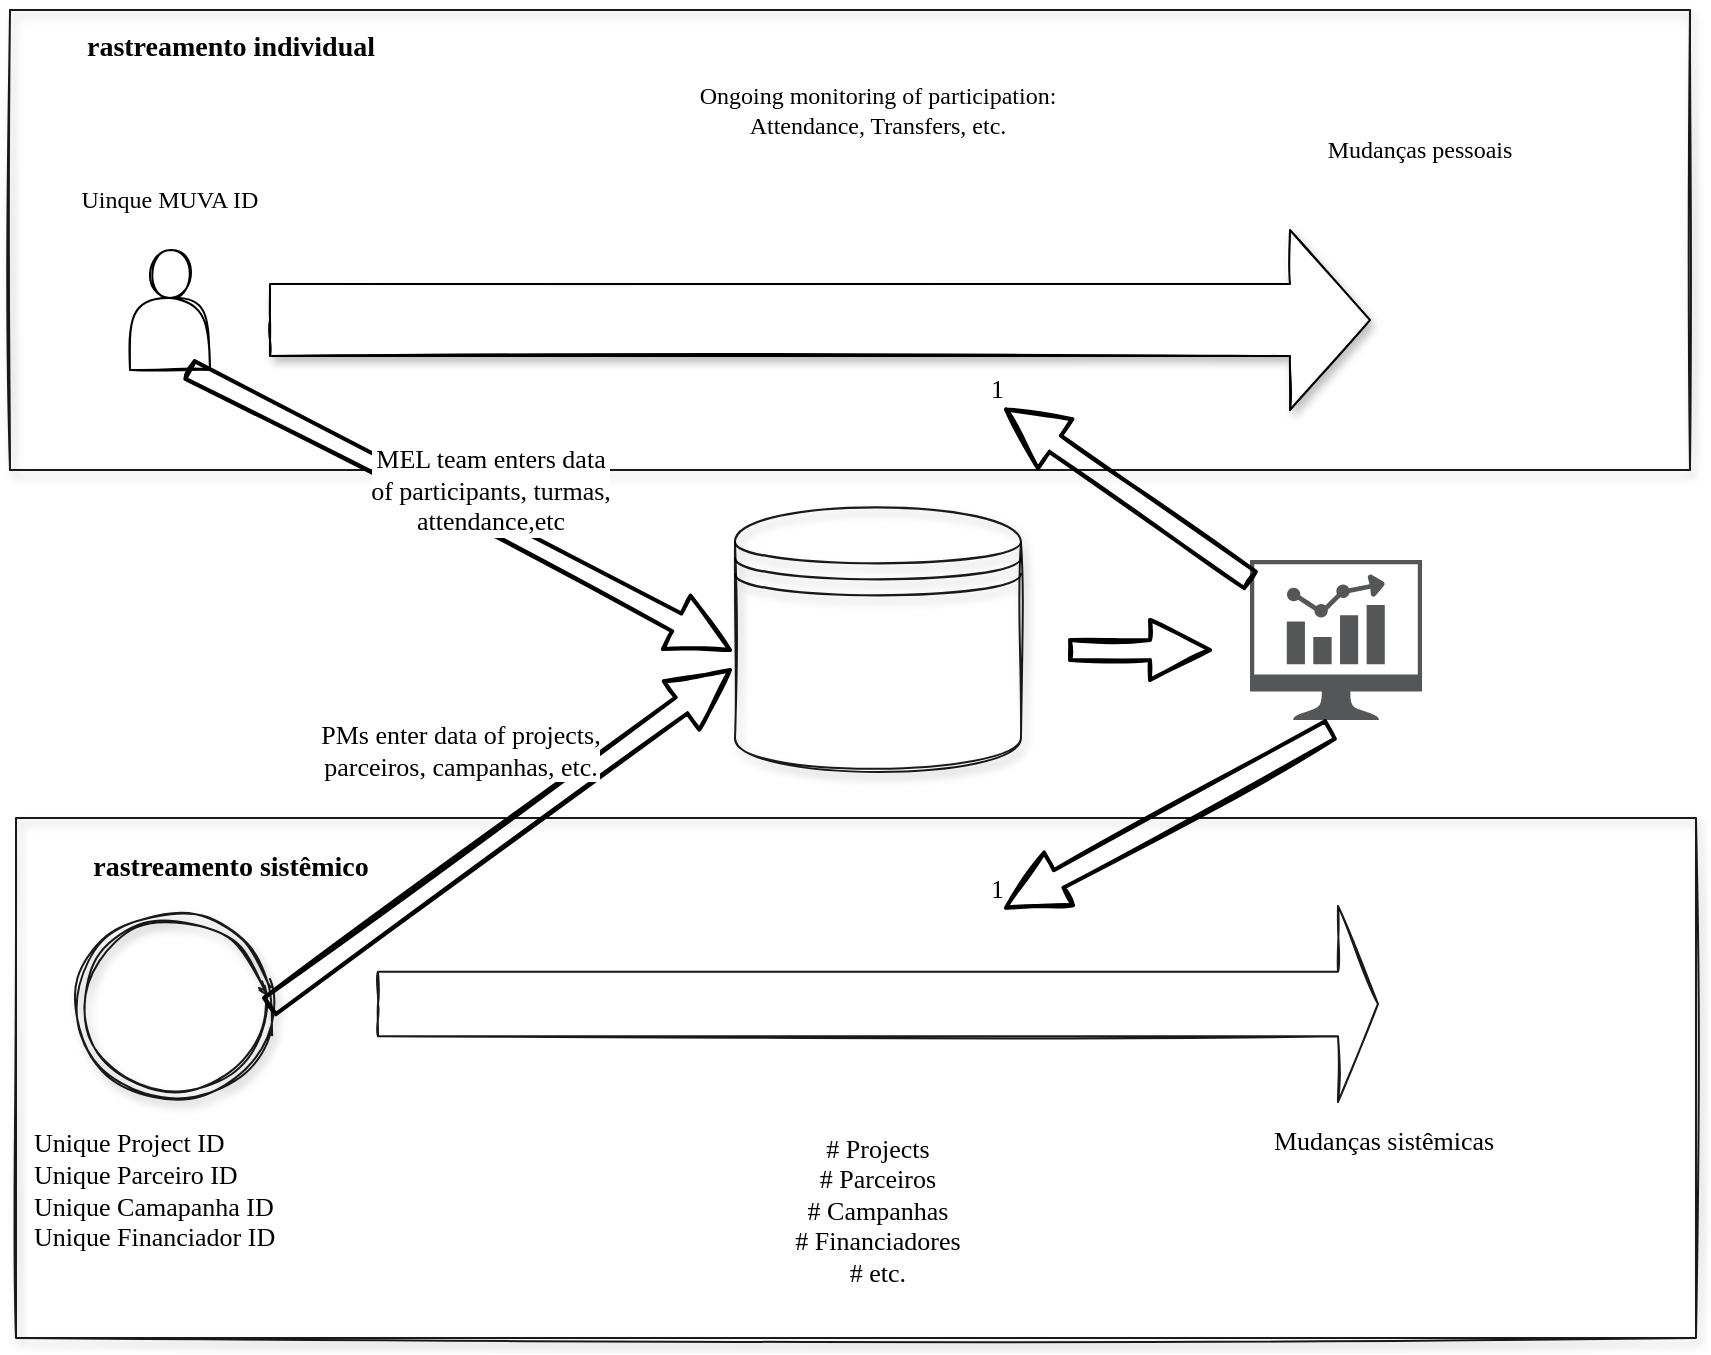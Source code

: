 <mxfile version="16.6.8" type="github">
  <diagram id="b8XWMj94MEjg0ryoiZQe" name="Page-1">
    <mxGraphModel dx="1038" dy="579" grid="1" gridSize="10" guides="1" tooltips="1" connect="1" arrows="1" fold="1" page="1" pageScale="1" pageWidth="1169" pageHeight="827" math="0" shadow="0">
      <root>
        <mxCell id="0" />
        <mxCell id="1" parent="0" />
        <mxCell id="0sP06umZVa7mvwQIkK_N-18" value="" style="shape=datastore;whiteSpace=wrap;html=1;shadow=1;sketch=1;fontFamily=Lucida Console;strokeWidth=1;fillColor=none;gradientColor=none;opacity=90;" vertex="1" parent="1">
          <mxGeometry x="382.5" y="260" width="143" height="130" as="geometry" />
        </mxCell>
        <mxCell id="0sP06umZVa7mvwQIkK_N-41" value="" style="group" vertex="1" connectable="0" parent="1">
          <mxGeometry x="23" y="414" width="840" height="260" as="geometry" />
        </mxCell>
        <mxCell id="0sP06umZVa7mvwQIkK_N-40" value="" style="html=1;dashed=0;whitespace=wrap;shadow=1;sketch=1;fontFamily=Lucida Console;strokeWidth=1;fillColor=none;gradientColor=none;opacity=90;" vertex="1" parent="0sP06umZVa7mvwQIkK_N-41">
          <mxGeometry width="840" height="260" as="geometry" />
        </mxCell>
        <mxCell id="0sP06umZVa7mvwQIkK_N-39" value="" style="shape=image;html=1;verticalAlign=top;verticalLabelPosition=bottom;labelBackgroundColor=#ffffff;imageAspect=0;aspect=fixed;image=https://cdn3.iconfinder.com/data/icons/arrows-set-12/512/reset-128.png;sketch=1;strokeWidth=1;dashed=1;imageBackground=none;" vertex="1" parent="0sP06umZVa7mvwQIkK_N-41">
          <mxGeometry x="367" y="16" width="128" height="128" as="geometry" />
        </mxCell>
        <mxCell id="0sP06umZVa7mvwQIkK_N-32" value="" style="ellipse;shape=doubleEllipse;html=1;dashed=0;whitespace=wrap;aspect=fixed;shadow=1;sketch=1;fontFamily=Lucida Console;fontSize=14;strokeWidth=1;fillColor=none;gradientColor=none;opacity=90;direction=south;" vertex="1" parent="0sP06umZVa7mvwQIkK_N-41">
          <mxGeometry x="31" y="46" width="96" height="96" as="geometry" />
        </mxCell>
        <mxCell id="0sP06umZVa7mvwQIkK_N-33" value="" style="html=1;shadow=0;dashed=0;align=center;verticalAlign=middle;shape=mxgraph.arrows2.arrow;dy=0.67;dx=20;notch=0;sketch=1;fontFamily=Lucida Console;fontSize=14;strokeWidth=1;fillColor=none;gradientColor=none;opacity=90;" vertex="1" parent="0sP06umZVa7mvwQIkK_N-41">
          <mxGeometry x="181" y="44" width="500" height="98" as="geometry" />
        </mxCell>
        <mxCell id="0sP06umZVa7mvwQIkK_N-35" value="Unique Project ID&lt;br&gt;Unique Parceiro ID&lt;br&gt;Unique Camapanha ID&lt;br&gt;Unique Financiador ID" style="text;html=1;strokeColor=none;fillColor=none;align=left;verticalAlign=middle;whiteSpace=wrap;rounded=0;shadow=1;sketch=1;fontFamily=Lucida Console;fontSize=13;opacity=90;" vertex="1" parent="0sP06umZVa7mvwQIkK_N-41">
          <mxGeometry x="7" y="171" width="170" height="30" as="geometry" />
        </mxCell>
        <mxCell id="0sP06umZVa7mvwQIkK_N-34" value="&lt;font style=&quot;font-size: 14px ; background-color: rgb(255 , 255 , 255)&quot;&gt;rastreamento sistêmico&lt;/font&gt;" style="text;strokeColor=none;fillColor=none;html=1;fontSize=24;fontStyle=1;verticalAlign=middle;align=center;shadow=1;sketch=1;fontFamily=Lucida Console;opacity=90;" vertex="1" parent="0sP06umZVa7mvwQIkK_N-41">
          <mxGeometry x="7" y="6" width="200" height="30" as="geometry" />
        </mxCell>
        <mxCell id="0sP06umZVa7mvwQIkK_N-37" value="# Projects&lt;br&gt;# Parceiros&lt;br&gt;# Campanhas&lt;br&gt;# Financiadores&lt;br&gt;# etc." style="text;html=1;strokeColor=none;fillColor=none;align=center;verticalAlign=middle;whiteSpace=wrap;rounded=0;shadow=1;sketch=1;fontFamily=Lucida Console;fontSize=13;opacity=90;" vertex="1" parent="0sP06umZVa7mvwQIkK_N-41">
          <mxGeometry x="346" y="146" width="170" height="100" as="geometry" />
        </mxCell>
        <mxCell id="0sP06umZVa7mvwQIkK_N-38" value="Mudanças sistêmicas" style="text;html=1;strokeColor=none;fillColor=none;align=left;verticalAlign=middle;whiteSpace=wrap;rounded=0;shadow=1;sketch=1;fontFamily=Lucida Console;fontSize=13;opacity=90;" vertex="1" parent="0sP06umZVa7mvwQIkK_N-41">
          <mxGeometry x="627" y="151" width="181" height="20" as="geometry" />
        </mxCell>
        <mxCell id="0sP06umZVa7mvwQIkK_N-42" value="" style="group" vertex="1" connectable="0" parent="1">
          <mxGeometry x="20" y="10" width="840" height="230" as="geometry" />
        </mxCell>
        <mxCell id="0sP06umZVa7mvwQIkK_N-19" value="" style="html=1;dashed=0;whitespace=wrap;shadow=1;sketch=1;fontFamily=Lucida Console;strokeWidth=1;fillColor=none;gradientColor=none;opacity=90;" vertex="1" parent="0sP06umZVa7mvwQIkK_N-42">
          <mxGeometry width="840" height="230" as="geometry" />
        </mxCell>
        <mxCell id="0sP06umZVa7mvwQIkK_N-2" value="" style="shape=actor;whiteSpace=wrap;html=1;sketch=1;" vertex="1" parent="0sP06umZVa7mvwQIkK_N-42">
          <mxGeometry x="60" y="120" width="40" height="60" as="geometry" />
        </mxCell>
        <mxCell id="0sP06umZVa7mvwQIkK_N-6" value="" style="html=1;shadow=1;dashed=0;align=center;verticalAlign=middle;shape=mxgraph.arrows2.arrow;dy=0.6;dx=40;notch=0;sketch=1;" vertex="1" parent="0sP06umZVa7mvwQIkK_N-42">
          <mxGeometry x="130" y="110" width="550" height="90" as="geometry" />
        </mxCell>
        <mxCell id="0sP06umZVa7mvwQIkK_N-8" value="" style="shape=image;html=1;verticalAlign=top;verticalLabelPosition=bottom;labelBackgroundColor=#ffffff;imageAspect=0;aspect=fixed;image=https://cdn3.iconfinder.com/data/icons/arrows-set-12/512/reset-128.png;sketch=1;strokeWidth=1;dashed=1;imageBackground=none;" vertex="1" parent="0sP06umZVa7mvwQIkK_N-42">
          <mxGeometry x="370" y="91" width="128" height="128" as="geometry" />
        </mxCell>
        <mxCell id="0sP06umZVa7mvwQIkK_N-9" value="&lt;font face=&quot;Lucida Console&quot;&gt;Uinque MUVA ID&lt;/font&gt;" style="text;html=1;strokeColor=none;fillColor=none;align=center;verticalAlign=middle;whiteSpace=wrap;rounded=0;shadow=1;dashed=1;sketch=1;" vertex="1" parent="0sP06umZVa7mvwQIkK_N-42">
          <mxGeometry x="25" y="80" width="110" height="30" as="geometry" />
        </mxCell>
        <mxCell id="0sP06umZVa7mvwQIkK_N-10" value="&lt;font face=&quot;Lucida Console&quot;&gt;Ongoing monitoring of participation: Attendance, Transfers, etc.&lt;/font&gt;" style="text;html=1;strokeColor=none;fillColor=none;align=center;verticalAlign=middle;whiteSpace=wrap;rounded=0;shadow=1;dashed=1;sketch=1;gradientColor=none;opacity=90;" vertex="1" parent="0sP06umZVa7mvwQIkK_N-42">
          <mxGeometry x="339" y="20" width="190" height="60" as="geometry" />
        </mxCell>
        <mxCell id="0sP06umZVa7mvwQIkK_N-17" value="&lt;font face=&quot;Lucida Console&quot;&gt;Mudanças pessoais&lt;/font&gt;" style="text;html=1;strokeColor=none;fillColor=none;align=center;verticalAlign=middle;whiteSpace=wrap;rounded=0;shadow=1;dashed=1;sketch=1;gradientColor=none;opacity=90;" vertex="1" parent="0sP06umZVa7mvwQIkK_N-42">
          <mxGeometry x="610" y="40" width="190" height="60" as="geometry" />
        </mxCell>
        <mxCell id="0sP06umZVa7mvwQIkK_N-20" value="&lt;font style=&quot;font-size: 14px&quot;&gt;rastreamento individual&lt;/font&gt;" style="text;strokeColor=none;fillColor=none;html=1;fontSize=24;fontStyle=1;verticalAlign=middle;align=center;shadow=1;sketch=1;fontFamily=Lucida Console;opacity=90;" vertex="1" parent="0sP06umZVa7mvwQIkK_N-42">
          <mxGeometry x="10" width="200" height="30" as="geometry" />
        </mxCell>
        <mxCell id="0sP06umZVa7mvwQIkK_N-43" value="" style="endArrow=classic;html=1;rounded=0;sketch=1;fillStyle=hachure;fontFamily=Lucida Console;fontSize=13;startSize=18;strokeWidth=2;fillColor=none;shape=arrow;" edge="1" parent="1">
          <mxGeometry width="50" height="50" relative="1" as="geometry">
            <mxPoint x="550" y="330" as="sourcePoint" />
            <mxPoint x="620" y="330" as="targetPoint" />
          </mxGeometry>
        </mxCell>
        <mxCell id="0sP06umZVa7mvwQIkK_N-45" value="" style="sketch=0;pointerEvents=1;shadow=0;dashed=0;html=1;strokeColor=none;fillColor=#434445;aspect=fixed;labelPosition=center;verticalLabelPosition=bottom;verticalAlign=top;align=center;outlineConnect=0;shape=mxgraph.vvd.nsx_dashboard;fontFamily=Lucida Console;fontSize=13;opacity=90;" vertex="1" parent="1">
          <mxGeometry x="640" y="285" width="86.02" height="80" as="geometry" />
        </mxCell>
        <mxCell id="0sP06umZVa7mvwQIkK_N-46" value="" style="endArrow=classic;html=1;rounded=0;sketch=1;fillStyle=hachure;fontFamily=Lucida Console;fontSize=13;startSize=18;strokeWidth=2;fillColor=none;shape=arrow;exitX=0.75;exitY=1;exitDx=0;exitDy=0;" edge="1" parent="1" source="0sP06umZVa7mvwQIkK_N-2">
          <mxGeometry width="50" height="50" relative="1" as="geometry">
            <mxPoint x="350" y="150" as="sourcePoint" />
            <mxPoint x="380" y="330" as="targetPoint" />
          </mxGeometry>
        </mxCell>
        <mxCell id="0sP06umZVa7mvwQIkK_N-47" value="MEL team enters data&lt;br&gt;of participants, turmas,&lt;br&gt;attendance,etc" style="edgeLabel;html=1;align=center;verticalAlign=middle;resizable=0;points=[];fontSize=13;fontFamily=Lucida Console;labelBorderColor=none;" vertex="1" connectable="0" parent="0sP06umZVa7mvwQIkK_N-46">
          <mxGeometry x="0.221" y="3" relative="1" as="geometry">
            <mxPoint x="-16" y="-23" as="offset" />
          </mxGeometry>
        </mxCell>
        <mxCell id="0sP06umZVa7mvwQIkK_N-48" value="" style="endArrow=classic;html=1;rounded=0;sketch=1;fillStyle=hachure;fontFamily=Lucida Console;fontSize=13;startSize=18;strokeWidth=2;fillColor=none;shape=arrow;exitX=0.5;exitY=0;exitDx=0;exitDy=0;" edge="1" parent="1" source="0sP06umZVa7mvwQIkK_N-32">
          <mxGeometry width="50" height="50" relative="1" as="geometry">
            <mxPoint x="120" y="200" as="sourcePoint" />
            <mxPoint x="380" y="340" as="targetPoint" />
          </mxGeometry>
        </mxCell>
        <mxCell id="0sP06umZVa7mvwQIkK_N-49" value="PMs enter data of projects,&lt;br&gt;parceiros, campanhas, etc." style="edgeLabel;html=1;align=center;verticalAlign=middle;resizable=0;points=[];fontSize=13;fontFamily=Lucida Console;" vertex="1" connectable="0" parent="0sP06umZVa7mvwQIkK_N-48">
          <mxGeometry x="0.221" y="3" relative="1" as="geometry">
            <mxPoint x="-44" y="-23" as="offset" />
          </mxGeometry>
        </mxCell>
        <mxCell id="0sP06umZVa7mvwQIkK_N-53" value="" style="endArrow=none;html=1;rounded=0;sketch=1;fillStyle=hachure;fontFamily=Lucida Console;fontSize=13;startSize=18;strokeWidth=2;fillColor=none;shape=arrow;" edge="1" parent="1" source="0sP06umZVa7mvwQIkK_N-45" target="0sP06umZVa7mvwQIkK_N-8">
          <mxGeometry relative="1" as="geometry">
            <mxPoint x="500" y="270" as="sourcePoint" />
            <mxPoint x="660" y="270" as="targetPoint" />
          </mxGeometry>
        </mxCell>
        <mxCell id="0sP06umZVa7mvwQIkK_N-54" value="1" style="resizable=0;html=1;align=right;verticalAlign=bottom;shadow=1;labelBackgroundColor=#FFFFFF;labelBorderColor=none;sketch=1;fontFamily=Lucida Console;fontSize=13;strokeWidth=1;fillColor=none;gradientColor=none;opacity=90;" connectable="0" vertex="1" parent="0sP06umZVa7mvwQIkK_N-53">
          <mxGeometry x="1" relative="1" as="geometry" />
        </mxCell>
        <mxCell id="0sP06umZVa7mvwQIkK_N-55" value="" style="endArrow=none;html=1;rounded=0;sketch=1;fillStyle=hachure;fontFamily=Lucida Console;fontSize=13;startSize=18;strokeWidth=2;fillColor=none;shape=arrow;exitX=0.465;exitY=1.063;exitDx=0;exitDy=0;exitPerimeter=0;" edge="1" parent="1" source="0sP06umZVa7mvwQIkK_N-45" target="0sP06umZVa7mvwQIkK_N-39">
          <mxGeometry relative="1" as="geometry">
            <mxPoint x="680" y="380" as="sourcePoint" />
            <mxPoint x="528" y="219.714" as="targetPoint" />
          </mxGeometry>
        </mxCell>
        <mxCell id="0sP06umZVa7mvwQIkK_N-56" value="1" style="resizable=0;html=1;align=right;verticalAlign=bottom;shadow=1;labelBackgroundColor=#FFFFFF;labelBorderColor=none;sketch=1;fontFamily=Lucida Console;fontSize=13;strokeWidth=1;fillColor=none;gradientColor=none;opacity=90;" connectable="0" vertex="1" parent="0sP06umZVa7mvwQIkK_N-55">
          <mxGeometry x="1" relative="1" as="geometry" />
        </mxCell>
      </root>
    </mxGraphModel>
  </diagram>
</mxfile>
